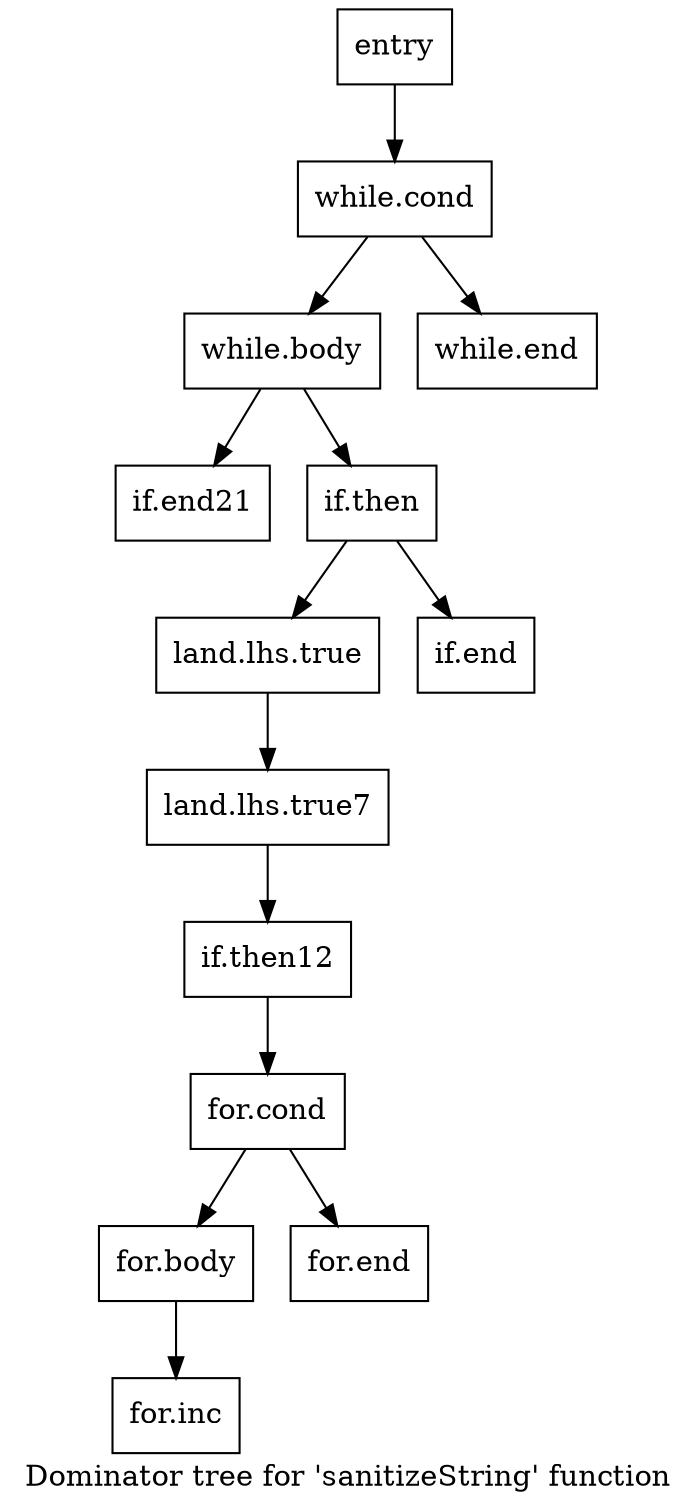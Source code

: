 digraph "Dominator tree for 'sanitizeString' function" {
	label="Dominator tree for 'sanitizeString' function";

	Node0xe95830 [shape=record,label="{entry}"];
	Node0xe95830 -> Node0xe62f20;
	Node0xe62f20 [shape=record,label="{while.cond}"];
	Node0xe62f20 -> Node0xebc280;
	Node0xe62f20 -> Node0xe9d2b0;
	Node0xebc280 [shape=record,label="{while.body}"];
	Node0xebc280 -> Node0xed4130;
	Node0xebc280 -> Node0xed4500;
	Node0xed4130 [shape=record,label="{if.end21}"];
	Node0xed4500 [shape=record,label="{if.then}"];
	Node0xed4500 -> Node0xeb6970;
	Node0xed4500 -> Node0xecc2a0;
	Node0xeb6970 [shape=record,label="{land.lhs.true}"];
	Node0xeb6970 -> Node0xe9d6d0;
	Node0xe9d6d0 [shape=record,label="{land.lhs.true7}"];
	Node0xe9d6d0 -> Node0xe9aea0;
	Node0xe9aea0 [shape=record,label="{if.then12}"];
	Node0xe9aea0 -> Node0xed5e20;
	Node0xed5e20 [shape=record,label="{for.cond}"];
	Node0xed5e20 -> Node0xed50a0;
	Node0xed5e20 -> Node0xe90e00;
	Node0xed50a0 [shape=record,label="{for.body}"];
	Node0xed50a0 -> Node0xe85e10;
	Node0xe85e10 [shape=record,label="{for.inc}"];
	Node0xe90e00 [shape=record,label="{for.end}"];
	Node0xecc2a0 [shape=record,label="{if.end}"];
	Node0xe9d2b0 [shape=record,label="{while.end}"];
}
